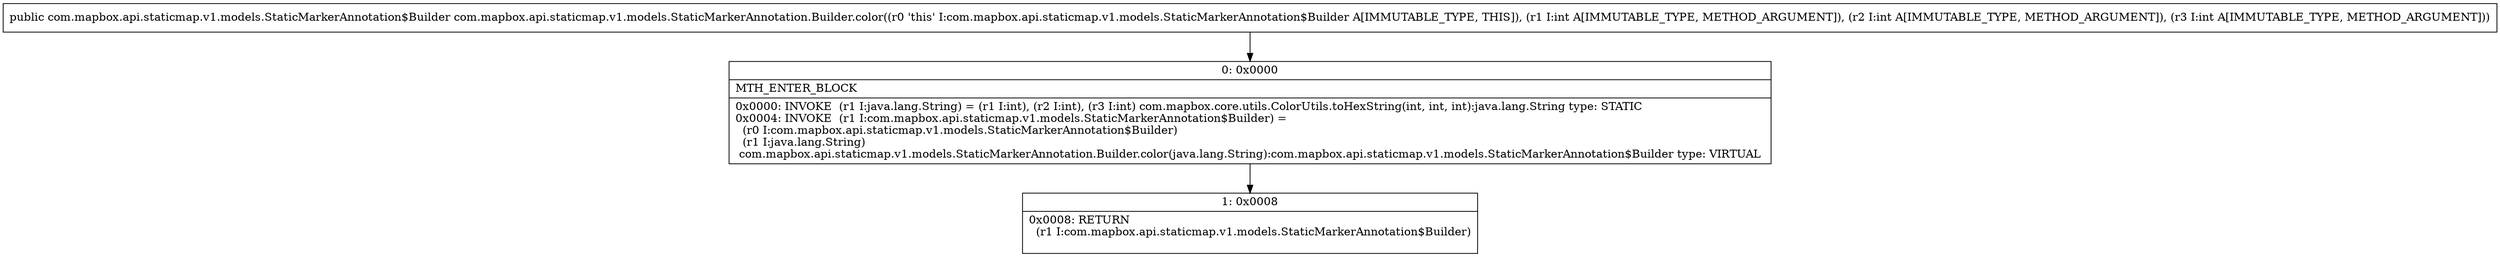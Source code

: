 digraph "CFG forcom.mapbox.api.staticmap.v1.models.StaticMarkerAnnotation.Builder.color(III)Lcom\/mapbox\/api\/staticmap\/v1\/models\/StaticMarkerAnnotation$Builder;" {
Node_0 [shape=record,label="{0\:\ 0x0000|MTH_ENTER_BLOCK\l|0x0000: INVOKE  (r1 I:java.lang.String) = (r1 I:int), (r2 I:int), (r3 I:int) com.mapbox.core.utils.ColorUtils.toHexString(int, int, int):java.lang.String type: STATIC \l0x0004: INVOKE  (r1 I:com.mapbox.api.staticmap.v1.models.StaticMarkerAnnotation$Builder) = \l  (r0 I:com.mapbox.api.staticmap.v1.models.StaticMarkerAnnotation$Builder)\l  (r1 I:java.lang.String)\l com.mapbox.api.staticmap.v1.models.StaticMarkerAnnotation.Builder.color(java.lang.String):com.mapbox.api.staticmap.v1.models.StaticMarkerAnnotation$Builder type: VIRTUAL \l}"];
Node_1 [shape=record,label="{1\:\ 0x0008|0x0008: RETURN  \l  (r1 I:com.mapbox.api.staticmap.v1.models.StaticMarkerAnnotation$Builder)\l \l}"];
MethodNode[shape=record,label="{public com.mapbox.api.staticmap.v1.models.StaticMarkerAnnotation$Builder com.mapbox.api.staticmap.v1.models.StaticMarkerAnnotation.Builder.color((r0 'this' I:com.mapbox.api.staticmap.v1.models.StaticMarkerAnnotation$Builder A[IMMUTABLE_TYPE, THIS]), (r1 I:int A[IMMUTABLE_TYPE, METHOD_ARGUMENT]), (r2 I:int A[IMMUTABLE_TYPE, METHOD_ARGUMENT]), (r3 I:int A[IMMUTABLE_TYPE, METHOD_ARGUMENT])) }"];
MethodNode -> Node_0;
Node_0 -> Node_1;
}

